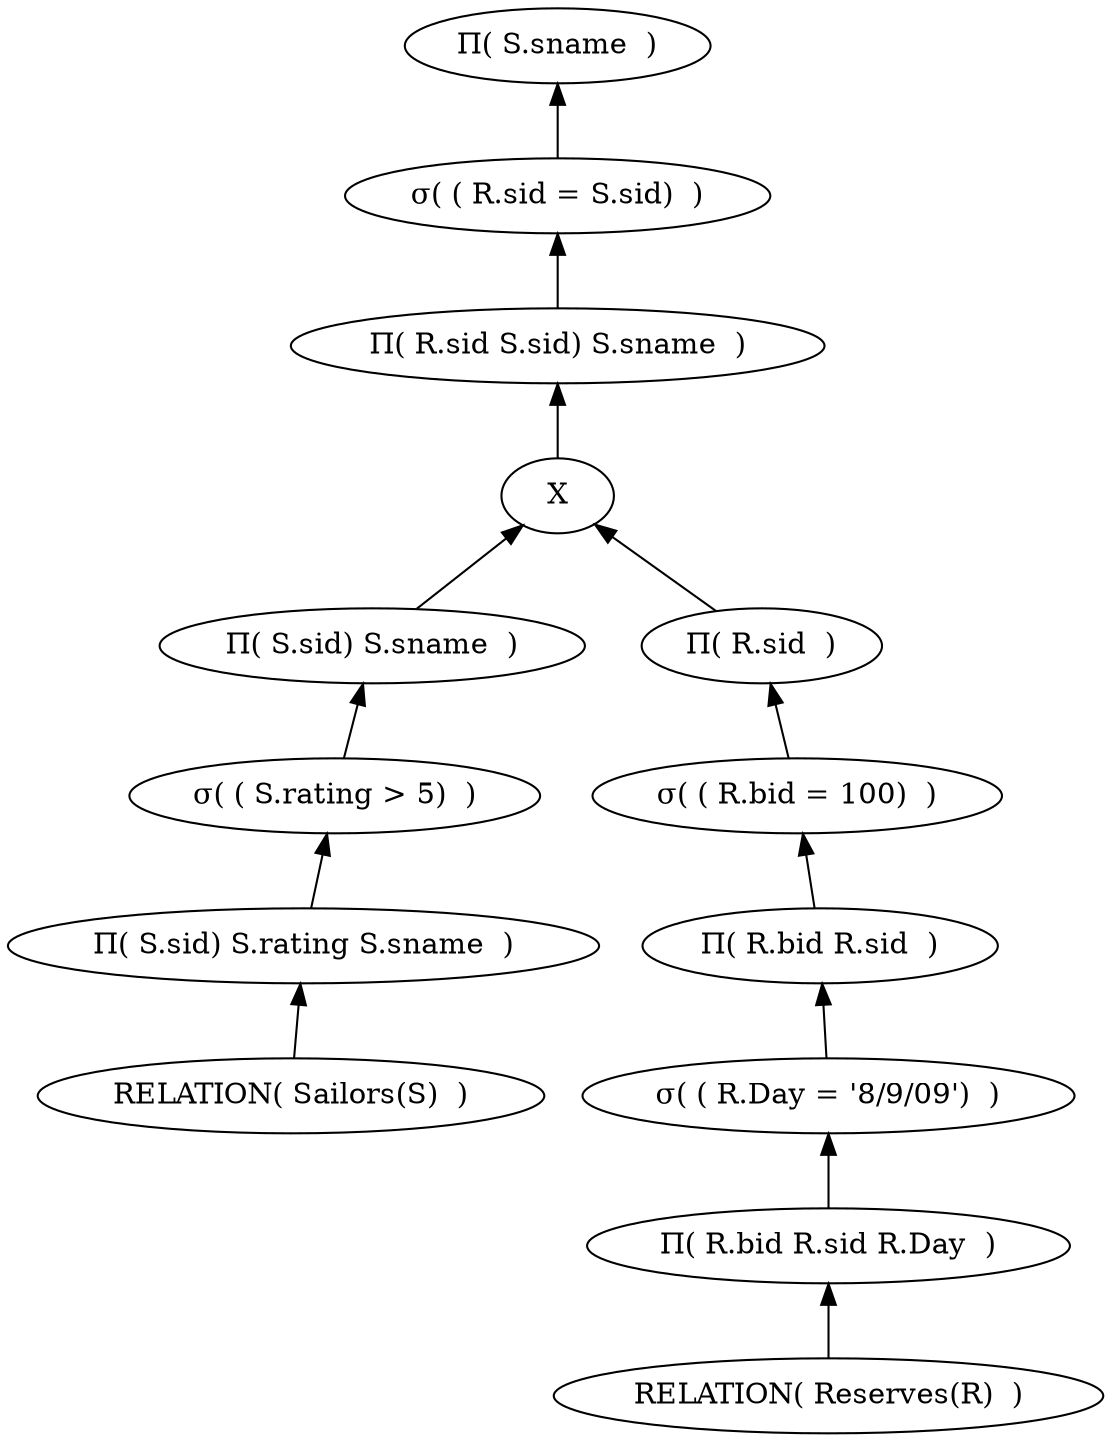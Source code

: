 digraph G {
edge [dir=back]
node1[ label = "&#928;( S.sname  )"]
node2[ label = "&#963;( ( R.sid = S.sid)  )" ]
node1->node2
node3[ label = "&#928;( R.sid S.sid) S.sname  )"]
node2->node3
node4[ label = "X"]
node3->node4
node5[ label = "&#928;( S.sid) S.sname  )"]
node4->node5
node6[ label = "&#963;( ( S.rating > 5)  )" ]
node5->node6
node7[ label = "&#928;( S.sid) S.rating S.sname  )"]
node6->node7
node8[ label = "RELATION( Sailors(S)  )" ]
node7->node8
node9[ label = "&#928;( R.sid  )"]
node4->node9
node10[ label = "&#963;( ( R.bid = 100)  )" ]
node9->node10
node11[ label = "&#928;( R.bid R.sid  )"]
node10->node11
node12[ label = "&#963;( ( R.Day = '8/9/09')  )" ]
node11->node12
node13[ label = "&#928;( R.bid R.sid R.Day  )"]
node12->node13
node14[ label = "RELATION( Reserves(R)  )" ]
node13->node14
}
